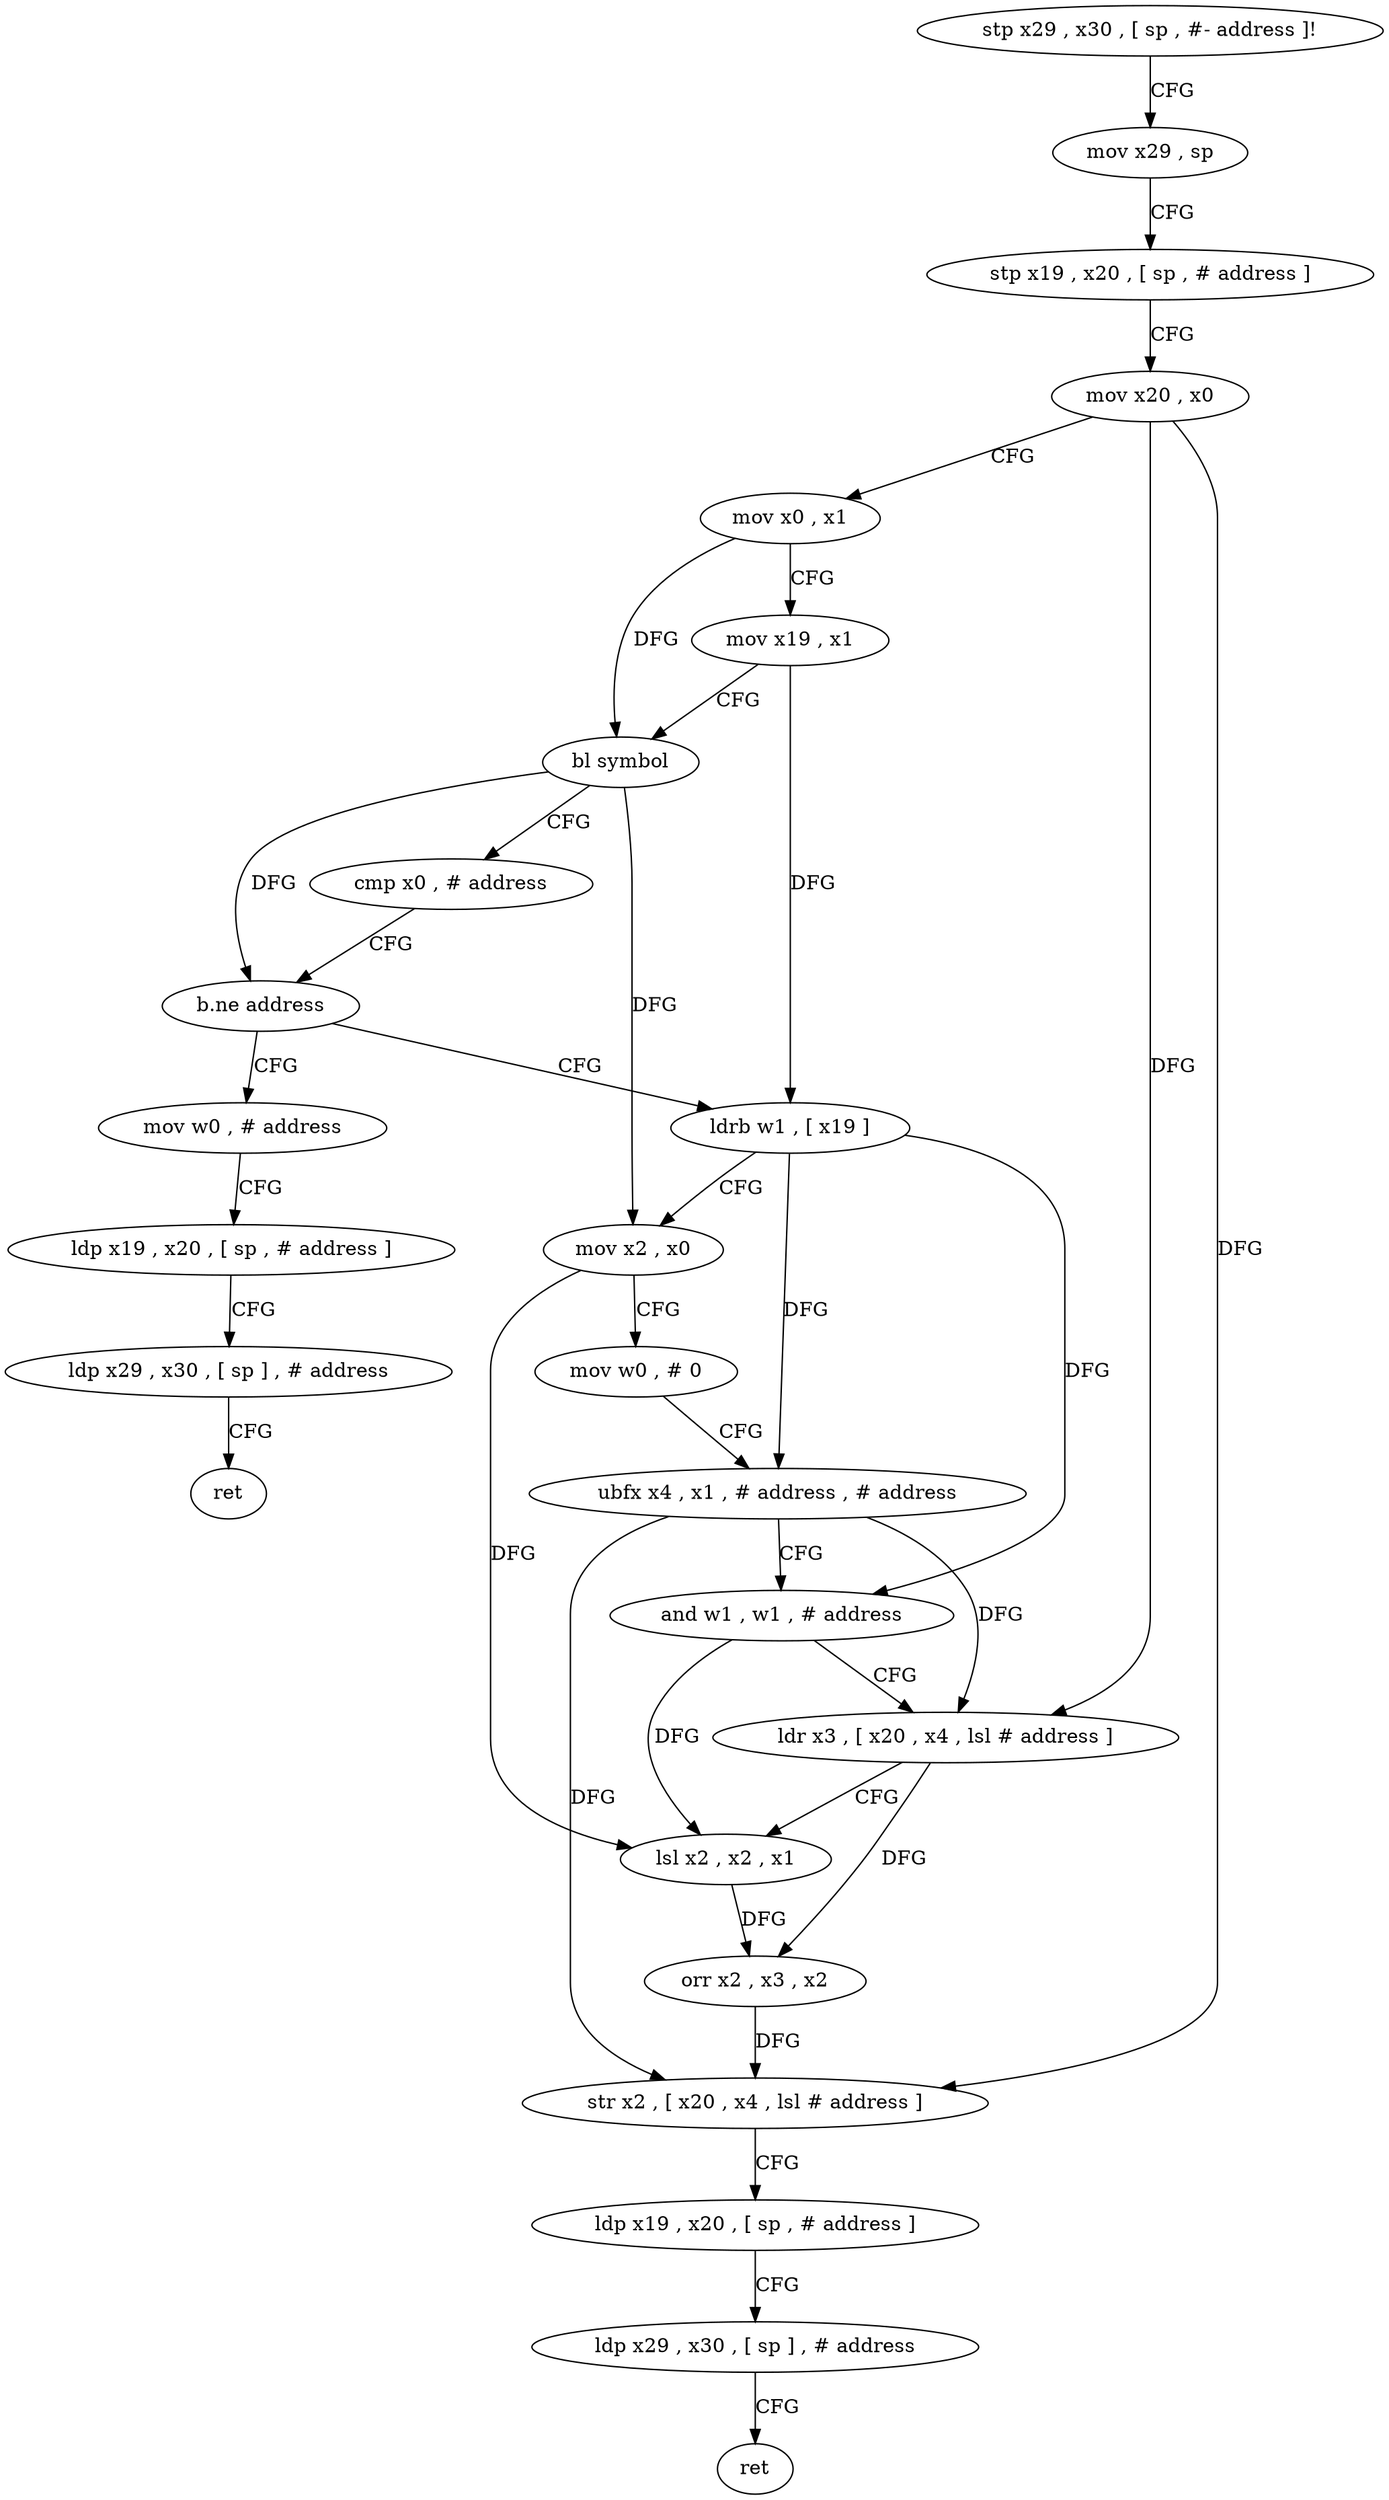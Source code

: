 digraph "func" {
"4338848" [label = "stp x29 , x30 , [ sp , #- address ]!" ]
"4338852" [label = "mov x29 , sp" ]
"4338856" [label = "stp x19 , x20 , [ sp , # address ]" ]
"4338860" [label = "mov x20 , x0" ]
"4338864" [label = "mov x0 , x1" ]
"4338868" [label = "mov x19 , x1" ]
"4338872" [label = "bl symbol" ]
"4338876" [label = "cmp x0 , # address" ]
"4338880" [label = "b.ne address" ]
"4338936" [label = "mov w0 , # address" ]
"4338884" [label = "ldrb w1 , [ x19 ]" ]
"4338940" [label = "ldp x19 , x20 , [ sp , # address ]" ]
"4338944" [label = "ldp x29 , x30 , [ sp ] , # address" ]
"4338948" [label = "ret" ]
"4338888" [label = "mov x2 , x0" ]
"4338892" [label = "mov w0 , # 0" ]
"4338896" [label = "ubfx x4 , x1 , # address , # address" ]
"4338900" [label = "and w1 , w1 , # address" ]
"4338904" [label = "ldr x3 , [ x20 , x4 , lsl # address ]" ]
"4338908" [label = "lsl x2 , x2 , x1" ]
"4338912" [label = "orr x2 , x3 , x2" ]
"4338916" [label = "str x2 , [ x20 , x4 , lsl # address ]" ]
"4338920" [label = "ldp x19 , x20 , [ sp , # address ]" ]
"4338924" [label = "ldp x29 , x30 , [ sp ] , # address" ]
"4338928" [label = "ret" ]
"4338848" -> "4338852" [ label = "CFG" ]
"4338852" -> "4338856" [ label = "CFG" ]
"4338856" -> "4338860" [ label = "CFG" ]
"4338860" -> "4338864" [ label = "CFG" ]
"4338860" -> "4338904" [ label = "DFG" ]
"4338860" -> "4338916" [ label = "DFG" ]
"4338864" -> "4338868" [ label = "CFG" ]
"4338864" -> "4338872" [ label = "DFG" ]
"4338868" -> "4338872" [ label = "CFG" ]
"4338868" -> "4338884" [ label = "DFG" ]
"4338872" -> "4338876" [ label = "CFG" ]
"4338872" -> "4338880" [ label = "DFG" ]
"4338872" -> "4338888" [ label = "DFG" ]
"4338876" -> "4338880" [ label = "CFG" ]
"4338880" -> "4338936" [ label = "CFG" ]
"4338880" -> "4338884" [ label = "CFG" ]
"4338936" -> "4338940" [ label = "CFG" ]
"4338884" -> "4338888" [ label = "CFG" ]
"4338884" -> "4338896" [ label = "DFG" ]
"4338884" -> "4338900" [ label = "DFG" ]
"4338940" -> "4338944" [ label = "CFG" ]
"4338944" -> "4338948" [ label = "CFG" ]
"4338888" -> "4338892" [ label = "CFG" ]
"4338888" -> "4338908" [ label = "DFG" ]
"4338892" -> "4338896" [ label = "CFG" ]
"4338896" -> "4338900" [ label = "CFG" ]
"4338896" -> "4338904" [ label = "DFG" ]
"4338896" -> "4338916" [ label = "DFG" ]
"4338900" -> "4338904" [ label = "CFG" ]
"4338900" -> "4338908" [ label = "DFG" ]
"4338904" -> "4338908" [ label = "CFG" ]
"4338904" -> "4338912" [ label = "DFG" ]
"4338908" -> "4338912" [ label = "DFG" ]
"4338912" -> "4338916" [ label = "DFG" ]
"4338916" -> "4338920" [ label = "CFG" ]
"4338920" -> "4338924" [ label = "CFG" ]
"4338924" -> "4338928" [ label = "CFG" ]
}
